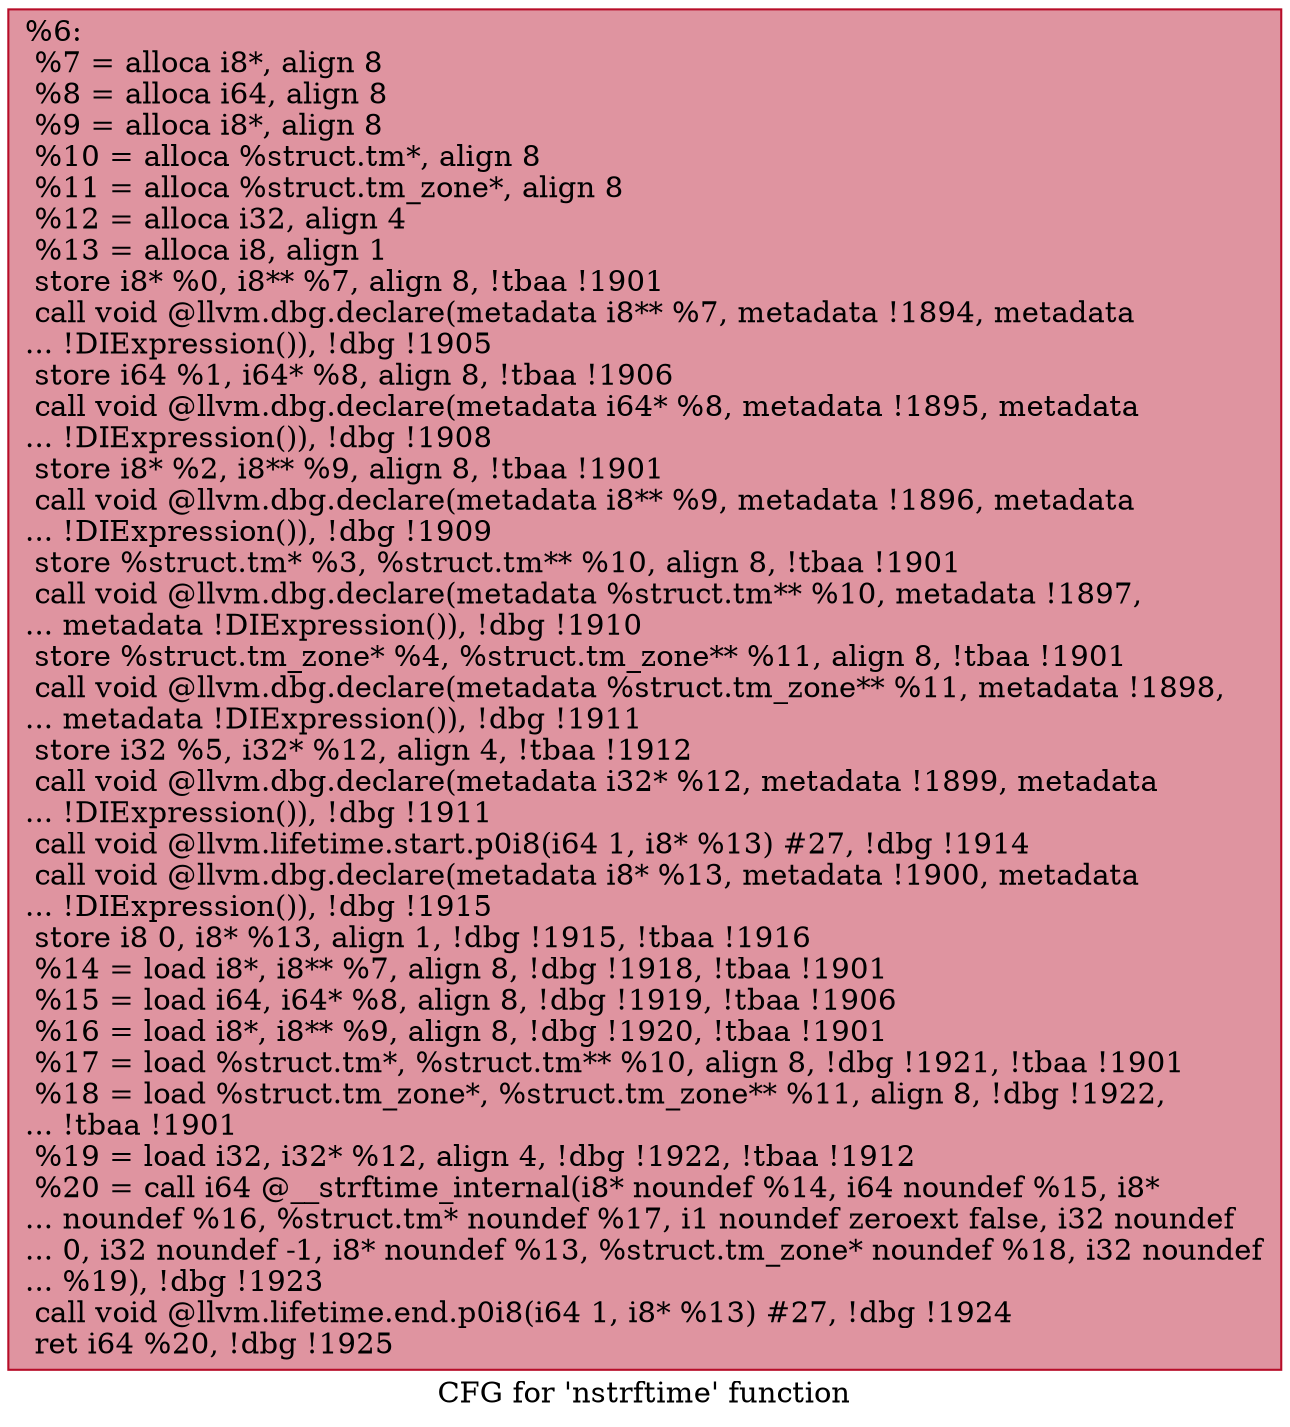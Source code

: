 digraph "CFG for 'nstrftime' function" {
	label="CFG for 'nstrftime' function";

	Node0x23800f0 [shape=record,color="#b70d28ff", style=filled, fillcolor="#b70d2870",label="{%6:\l  %7 = alloca i8*, align 8\l  %8 = alloca i64, align 8\l  %9 = alloca i8*, align 8\l  %10 = alloca %struct.tm*, align 8\l  %11 = alloca %struct.tm_zone*, align 8\l  %12 = alloca i32, align 4\l  %13 = alloca i8, align 1\l  store i8* %0, i8** %7, align 8, !tbaa !1901\l  call void @llvm.dbg.declare(metadata i8** %7, metadata !1894, metadata\l... !DIExpression()), !dbg !1905\l  store i64 %1, i64* %8, align 8, !tbaa !1906\l  call void @llvm.dbg.declare(metadata i64* %8, metadata !1895, metadata\l... !DIExpression()), !dbg !1908\l  store i8* %2, i8** %9, align 8, !tbaa !1901\l  call void @llvm.dbg.declare(metadata i8** %9, metadata !1896, metadata\l... !DIExpression()), !dbg !1909\l  store %struct.tm* %3, %struct.tm** %10, align 8, !tbaa !1901\l  call void @llvm.dbg.declare(metadata %struct.tm** %10, metadata !1897,\l... metadata !DIExpression()), !dbg !1910\l  store %struct.tm_zone* %4, %struct.tm_zone** %11, align 8, !tbaa !1901\l  call void @llvm.dbg.declare(metadata %struct.tm_zone** %11, metadata !1898,\l... metadata !DIExpression()), !dbg !1911\l  store i32 %5, i32* %12, align 4, !tbaa !1912\l  call void @llvm.dbg.declare(metadata i32* %12, metadata !1899, metadata\l... !DIExpression()), !dbg !1911\l  call void @llvm.lifetime.start.p0i8(i64 1, i8* %13) #27, !dbg !1914\l  call void @llvm.dbg.declare(metadata i8* %13, metadata !1900, metadata\l... !DIExpression()), !dbg !1915\l  store i8 0, i8* %13, align 1, !dbg !1915, !tbaa !1916\l  %14 = load i8*, i8** %7, align 8, !dbg !1918, !tbaa !1901\l  %15 = load i64, i64* %8, align 8, !dbg !1919, !tbaa !1906\l  %16 = load i8*, i8** %9, align 8, !dbg !1920, !tbaa !1901\l  %17 = load %struct.tm*, %struct.tm** %10, align 8, !dbg !1921, !tbaa !1901\l  %18 = load %struct.tm_zone*, %struct.tm_zone** %11, align 8, !dbg !1922,\l... !tbaa !1901\l  %19 = load i32, i32* %12, align 4, !dbg !1922, !tbaa !1912\l  %20 = call i64 @__strftime_internal(i8* noundef %14, i64 noundef %15, i8*\l... noundef %16, %struct.tm* noundef %17, i1 noundef zeroext false, i32 noundef\l... 0, i32 noundef -1, i8* noundef %13, %struct.tm_zone* noundef %18, i32 noundef\l... %19), !dbg !1923\l  call void @llvm.lifetime.end.p0i8(i64 1, i8* %13) #27, !dbg !1924\l  ret i64 %20, !dbg !1925\l}"];
}
